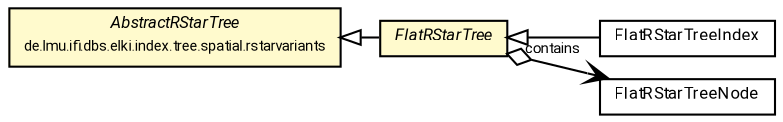 #!/usr/local/bin/dot
#
# Class diagram 
# Generated by UMLGraph version R5_7_2-60-g0e99a6 (http://www.spinellis.gr/umlgraph/)
#

digraph G {
	graph [fontnames="svg"]
	edge [fontname="Roboto",fontsize=7,labelfontname="Roboto",labelfontsize=7,color="black"];
	node [fontname="Roboto",fontcolor="black",fontsize=8,shape=plaintext,margin=0,width=0,height=0];
	nodesep=0.15;
	ranksep=0.25;
	rankdir=LR;
	// de.lmu.ifi.dbs.elki.index.tree.spatial.rstarvariants.AbstractRStarTree<N extends de.lmu.ifi.dbs.elki.index.tree.spatial.rstarvariants.AbstractRStarTreeNode<N, E>, E extends de.lmu.ifi.dbs.elki.index.tree.spatial.SpatialEntry, S extends de.lmu.ifi.dbs.elki.index.tree.spatial.rstarvariants.RTreeSettings>
	c4455649 [label=<<table title="de.lmu.ifi.dbs.elki.index.tree.spatial.rstarvariants.AbstractRStarTree" border="0" cellborder="1" cellspacing="0" cellpadding="2" bgcolor="LemonChiffon" href="../AbstractRStarTree.html" target="_parent">
		<tr><td><table border="0" cellspacing="0" cellpadding="1">
		<tr><td align="center" balign="center"> <font face="Roboto"><i>AbstractRStarTree</i></font> </td></tr>
		<tr><td align="center" balign="center"> <font face="Roboto" point-size="7.0">de.lmu.ifi.dbs.elki.index.tree.spatial.rstarvariants</font> </td></tr>
		</table></td></tr>
		</table>>, URL="../AbstractRStarTree.html"];
	// de.lmu.ifi.dbs.elki.index.tree.spatial.rstarvariants.flat.FlatRStarTreeIndex<O extends de.lmu.ifi.dbs.elki.data.NumberVector>
	c4455674 [label=<<table title="de.lmu.ifi.dbs.elki.index.tree.spatial.rstarvariants.flat.FlatRStarTreeIndex" border="0" cellborder="1" cellspacing="0" cellpadding="2" href="FlatRStarTreeIndex.html" target="_parent">
		<tr><td><table border="0" cellspacing="0" cellpadding="1">
		<tr><td align="center" balign="center"> <font face="Roboto">FlatRStarTreeIndex</font> </td></tr>
		</table></td></tr>
		</table>>, URL="FlatRStarTreeIndex.html"];
	// de.lmu.ifi.dbs.elki.index.tree.spatial.rstarvariants.flat.FlatRStarTreeNode
	c4455675 [label=<<table title="de.lmu.ifi.dbs.elki.index.tree.spatial.rstarvariants.flat.FlatRStarTreeNode" border="0" cellborder="1" cellspacing="0" cellpadding="2" href="FlatRStarTreeNode.html" target="_parent">
		<tr><td><table border="0" cellspacing="0" cellpadding="1">
		<tr><td align="center" balign="center"> <font face="Roboto">FlatRStarTreeNode</font> </td></tr>
		</table></td></tr>
		</table>>, URL="FlatRStarTreeNode.html"];
	// de.lmu.ifi.dbs.elki.index.tree.spatial.rstarvariants.flat.FlatRStarTree
	c4455676 [label=<<table title="de.lmu.ifi.dbs.elki.index.tree.spatial.rstarvariants.flat.FlatRStarTree" border="0" cellborder="1" cellspacing="0" cellpadding="2" bgcolor="lemonChiffon" href="FlatRStarTree.html" target="_parent">
		<tr><td><table border="0" cellspacing="0" cellpadding="1">
		<tr><td align="center" balign="center"> <font face="Roboto"><i>FlatRStarTree</i></font> </td></tr>
		</table></td></tr>
		</table>>, URL="FlatRStarTree.html"];
	// de.lmu.ifi.dbs.elki.index.tree.spatial.rstarvariants.flat.FlatRStarTreeIndex<O extends de.lmu.ifi.dbs.elki.data.NumberVector> extends de.lmu.ifi.dbs.elki.index.tree.spatial.rstarvariants.flat.FlatRStarTree
	c4455676 -> c4455674 [arrowtail=empty,dir=back,weight=10];
	// de.lmu.ifi.dbs.elki.index.tree.spatial.rstarvariants.flat.FlatRStarTree extends de.lmu.ifi.dbs.elki.index.tree.spatial.rstarvariants.AbstractRStarTree<N extends de.lmu.ifi.dbs.elki.index.tree.spatial.rstarvariants.AbstractRStarTreeNode<N, E>, E extends de.lmu.ifi.dbs.elki.index.tree.spatial.SpatialEntry, S extends de.lmu.ifi.dbs.elki.index.tree.spatial.rstarvariants.RTreeSettings>
	c4455649 -> c4455676 [arrowtail=empty,dir=back,weight=10];
	// de.lmu.ifi.dbs.elki.index.tree.spatial.rstarvariants.flat.FlatRStarTree navhas de.lmu.ifi.dbs.elki.index.tree.spatial.rstarvariants.flat.FlatRStarTreeNode
	c4455676 -> c4455675 [arrowhead=open,arrowtail=ediamond,dir=both,weight=3,label="contains"];
}

